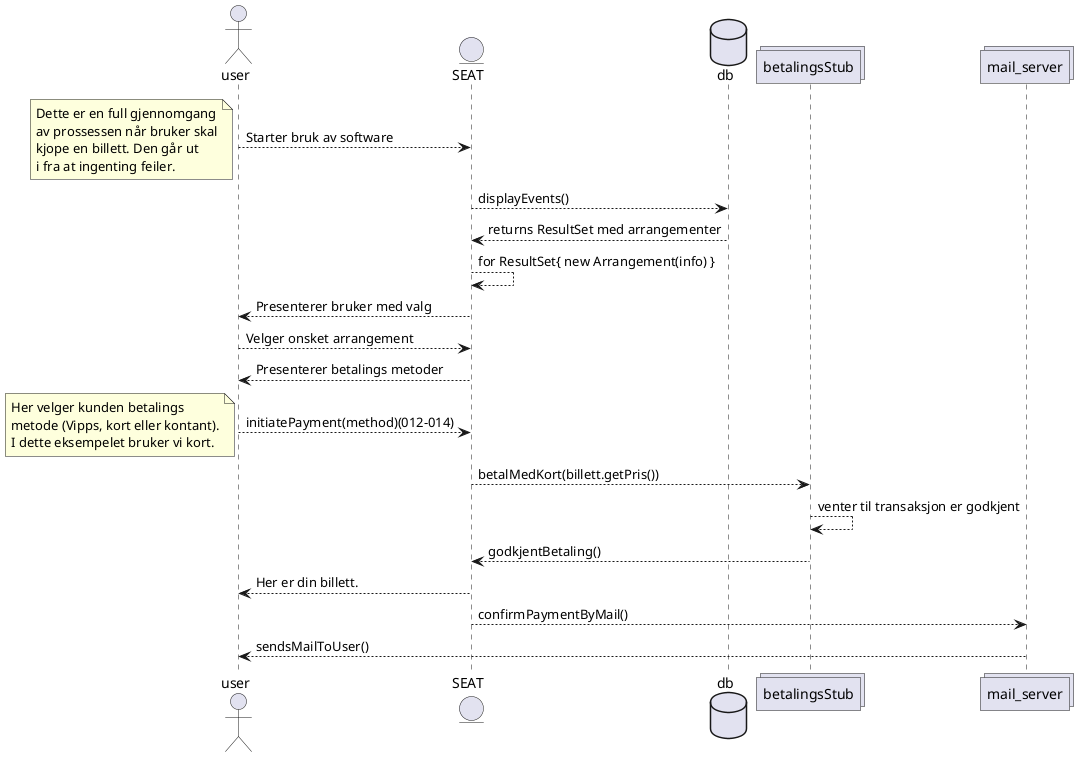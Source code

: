 @startuml

actor user
entity SEAT
database db
collections betalingsStub
collections mail_server

user --> SEAT: Starter bruk av software
note left
	Dette er en full gjennomgang
	av prossessen når bruker skal
	kjope en billett. Den går ut
	i fra at ingenting feiler.
end note
SEAT --> db: displayEvents()
SEAT <-- db: returns ResultSet med arrangementer
SEAT --> SEAT: for ResultSet{ new Arrangement(info) }
user <-- SEAT: Presenterer bruker med valg
user --> SEAT: Velger onsket arrangement
user <-- SEAT: Presenterer betalings metoder
user --> SEAT: initiatePayment(method)(012-014)
note left
	Her velger kunden betalings
	metode (Vipps, kort eller kontant).
	I dette eksempelet bruker vi kort.
end note
SEAT --> betalingsStub: betalMedKort(billett.getPris())
betalingsStub --> betalingsStub: venter til transaksjon er godkjent
SEAT <-- betalingsStub: godkjentBetaling()
user <-- SEAT: Her er din billett.
SEAT --> mail_server: confirmPaymentByMail()
user <-- mail_server: sendsMailToUser()



@enduml